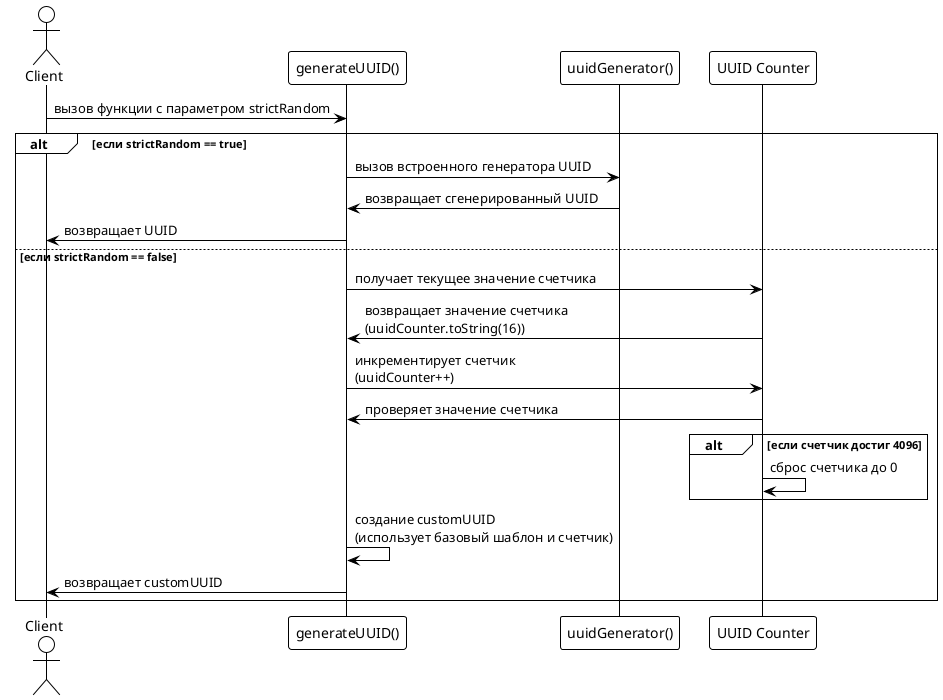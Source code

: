 @startuml
!theme plain

actor Client

participant "generateUUID()" as GenUUID
participant "uuidGenerator()" as UUIDGen
participant "UUID Counter" as Counter

Client -> GenUUID : вызов функции с параметром strictRandom
alt если strictRandom == true
    GenUUID -> UUIDGen : вызов встроенного генератора UUID
    UUIDGen -> GenUUID : возвращает сгенерированный UUID
    GenUUID -> Client : возвращает UUID
else если strictRandom == false
    GenUUID -> Counter : получает текущее значение счетчика
    Counter -> GenUUID : возвращает значение счетчика\n(uuidCounter.toString(16))

    GenUUID -> Counter : инкрементирует счетчик\n(uuidCounter++)
    Counter -> GenUUID : проверяет значение счетчика
    alt если счетчик достиг 4096
        Counter -> Counter : сброс счетчика до 0
    end

    GenUUID -> GenUUID : создание customUUID\n(использует базовый шаблон и счетчик)
    GenUUID -> Client : возвращает customUUID
end
@enduml